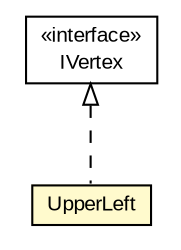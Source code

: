 #!/usr/local/bin/dot
#
# Class diagram 
# Generated by UMLGraph version R5_6-24-gf6e263 (http://www.umlgraph.org/)
#

digraph G {
	edge [fontname="arial",fontsize=10,labelfontname="arial",labelfontsize=10];
	node [fontname="arial",fontsize=10,shape=plaintext];
	nodesep=0.25;
	ranksep=0.5;
	// com.id.droneapi.impl.algorithm.v1.vertex.UpperLeft
	c3148 [label=<<table title="com.id.droneapi.impl.algorithm.v1.vertex.UpperLeft" border="0" cellborder="1" cellspacing="0" cellpadding="2" port="p" bgcolor="lemonChiffon" href="./UpperLeft.html">
		<tr><td><table border="0" cellspacing="0" cellpadding="1">
<tr><td align="center" balign="center"> UpperLeft </td></tr>
		</table></td></tr>
		</table>>, URL="./UpperLeft.html", fontname="arial", fontcolor="black", fontsize=10.0];
	// com.id.droneapi.impl.algorithm.v1.vertex.IVertex
	c3149 [label=<<table title="com.id.droneapi.impl.algorithm.v1.vertex.IVertex" border="0" cellborder="1" cellspacing="0" cellpadding="2" port="p" href="./IVertex.html">
		<tr><td><table border="0" cellspacing="0" cellpadding="1">
<tr><td align="center" balign="center"> &#171;interface&#187; </td></tr>
<tr><td align="center" balign="center"> IVertex </td></tr>
		</table></td></tr>
		</table>>, URL="./IVertex.html", fontname="arial", fontcolor="black", fontsize=10.0];
	//com.id.droneapi.impl.algorithm.v1.vertex.UpperLeft implements com.id.droneapi.impl.algorithm.v1.vertex.IVertex
	c3149:p -> c3148:p [dir=back,arrowtail=empty,style=dashed];
}

